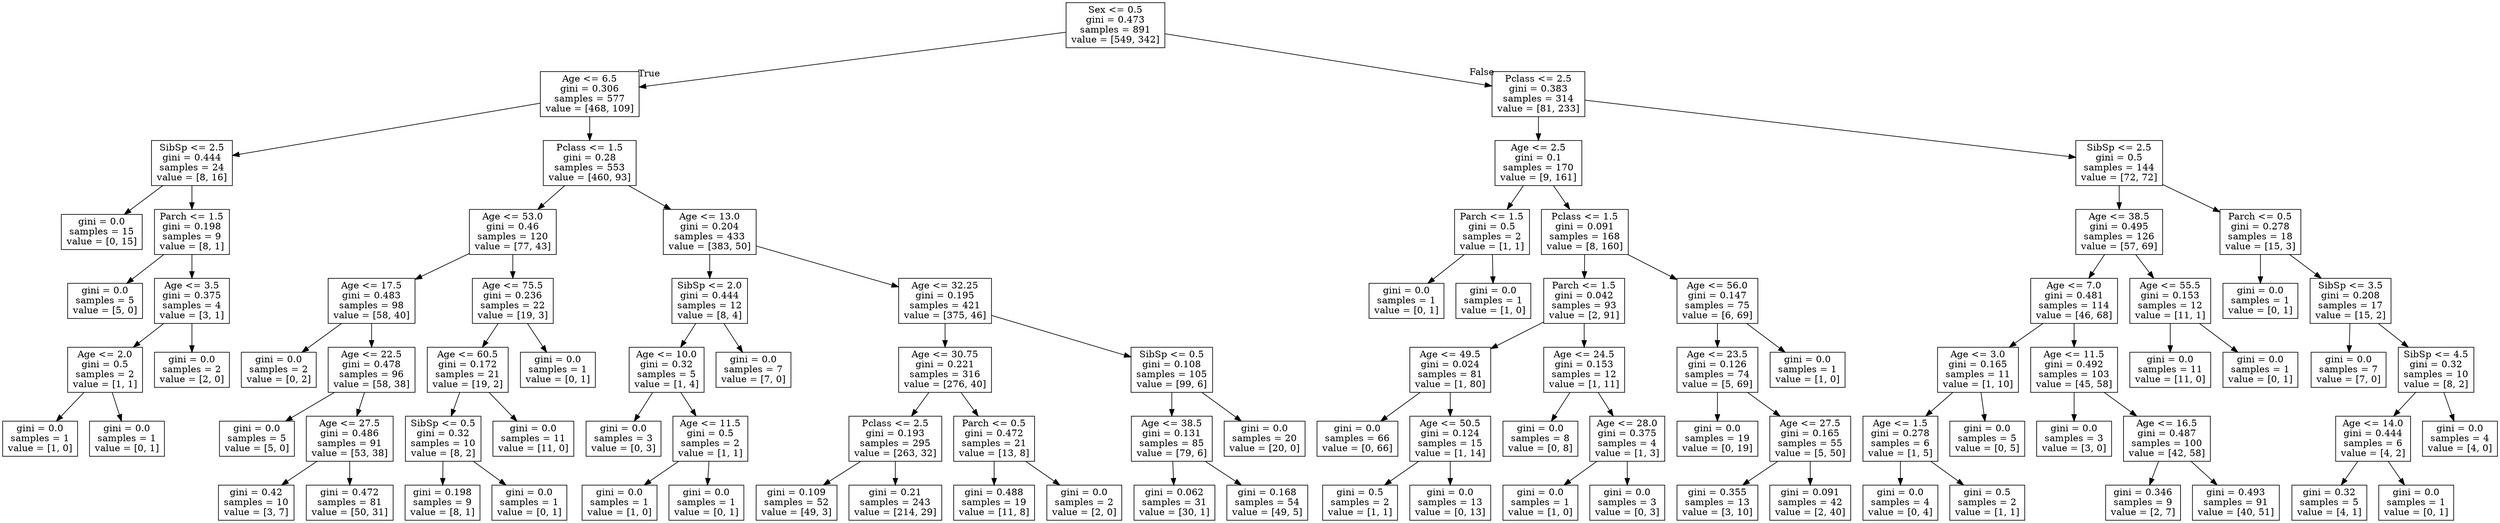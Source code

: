 digraph Tree {
node [shape=box] ;
0 [label="Sex <= 0.5\ngini = 0.473\nsamples = 891\nvalue = [549, 342]"] ;
1 [label="Age <= 6.5\ngini = 0.306\nsamples = 577\nvalue = [468, 109]"] ;
0 -> 1 [labeldistance=2.5, labelangle=45, headlabel="True"] ;
2 [label="SibSp <= 2.5\ngini = 0.444\nsamples = 24\nvalue = [8, 16]"] ;
1 -> 2 ;
3 [label="gini = 0.0\nsamples = 15\nvalue = [0, 15]"] ;
2 -> 3 ;
4 [label="Parch <= 1.5\ngini = 0.198\nsamples = 9\nvalue = [8, 1]"] ;
2 -> 4 ;
5 [label="gini = 0.0\nsamples = 5\nvalue = [5, 0]"] ;
4 -> 5 ;
6 [label="Age <= 3.5\ngini = 0.375\nsamples = 4\nvalue = [3, 1]"] ;
4 -> 6 ;
7 [label="Age <= 2.0\ngini = 0.5\nsamples = 2\nvalue = [1, 1]"] ;
6 -> 7 ;
8 [label="gini = 0.0\nsamples = 1\nvalue = [1, 0]"] ;
7 -> 8 ;
9 [label="gini = 0.0\nsamples = 1\nvalue = [0, 1]"] ;
7 -> 9 ;
10 [label="gini = 0.0\nsamples = 2\nvalue = [2, 0]"] ;
6 -> 10 ;
11 [label="Pclass <= 1.5\ngini = 0.28\nsamples = 553\nvalue = [460, 93]"] ;
1 -> 11 ;
12 [label="Age <= 53.0\ngini = 0.46\nsamples = 120\nvalue = [77, 43]"] ;
11 -> 12 ;
13 [label="Age <= 17.5\ngini = 0.483\nsamples = 98\nvalue = [58, 40]"] ;
12 -> 13 ;
14 [label="gini = 0.0\nsamples = 2\nvalue = [0, 2]"] ;
13 -> 14 ;
15 [label="Age <= 22.5\ngini = 0.478\nsamples = 96\nvalue = [58, 38]"] ;
13 -> 15 ;
16 [label="gini = 0.0\nsamples = 5\nvalue = [5, 0]"] ;
15 -> 16 ;
17 [label="Age <= 27.5\ngini = 0.486\nsamples = 91\nvalue = [53, 38]"] ;
15 -> 17 ;
18 [label="gini = 0.42\nsamples = 10\nvalue = [3, 7]"] ;
17 -> 18 ;
19 [label="gini = 0.472\nsamples = 81\nvalue = [50, 31]"] ;
17 -> 19 ;
20 [label="Age <= 75.5\ngini = 0.236\nsamples = 22\nvalue = [19, 3]"] ;
12 -> 20 ;
21 [label="Age <= 60.5\ngini = 0.172\nsamples = 21\nvalue = [19, 2]"] ;
20 -> 21 ;
22 [label="SibSp <= 0.5\ngini = 0.32\nsamples = 10\nvalue = [8, 2]"] ;
21 -> 22 ;
23 [label="gini = 0.198\nsamples = 9\nvalue = [8, 1]"] ;
22 -> 23 ;
24 [label="gini = 0.0\nsamples = 1\nvalue = [0, 1]"] ;
22 -> 24 ;
25 [label="gini = 0.0\nsamples = 11\nvalue = [11, 0]"] ;
21 -> 25 ;
26 [label="gini = 0.0\nsamples = 1\nvalue = [0, 1]"] ;
20 -> 26 ;
27 [label="Age <= 13.0\ngini = 0.204\nsamples = 433\nvalue = [383, 50]"] ;
11 -> 27 ;
28 [label="SibSp <= 2.0\ngini = 0.444\nsamples = 12\nvalue = [8, 4]"] ;
27 -> 28 ;
29 [label="Age <= 10.0\ngini = 0.32\nsamples = 5\nvalue = [1, 4]"] ;
28 -> 29 ;
30 [label="gini = 0.0\nsamples = 3\nvalue = [0, 3]"] ;
29 -> 30 ;
31 [label="Age <= 11.5\ngini = 0.5\nsamples = 2\nvalue = [1, 1]"] ;
29 -> 31 ;
32 [label="gini = 0.0\nsamples = 1\nvalue = [1, 0]"] ;
31 -> 32 ;
33 [label="gini = 0.0\nsamples = 1\nvalue = [0, 1]"] ;
31 -> 33 ;
34 [label="gini = 0.0\nsamples = 7\nvalue = [7, 0]"] ;
28 -> 34 ;
35 [label="Age <= 32.25\ngini = 0.195\nsamples = 421\nvalue = [375, 46]"] ;
27 -> 35 ;
36 [label="Age <= 30.75\ngini = 0.221\nsamples = 316\nvalue = [276, 40]"] ;
35 -> 36 ;
37 [label="Pclass <= 2.5\ngini = 0.193\nsamples = 295\nvalue = [263, 32]"] ;
36 -> 37 ;
38 [label="gini = 0.109\nsamples = 52\nvalue = [49, 3]"] ;
37 -> 38 ;
39 [label="gini = 0.21\nsamples = 243\nvalue = [214, 29]"] ;
37 -> 39 ;
40 [label="Parch <= 0.5\ngini = 0.472\nsamples = 21\nvalue = [13, 8]"] ;
36 -> 40 ;
41 [label="gini = 0.488\nsamples = 19\nvalue = [11, 8]"] ;
40 -> 41 ;
42 [label="gini = 0.0\nsamples = 2\nvalue = [2, 0]"] ;
40 -> 42 ;
43 [label="SibSp <= 0.5\ngini = 0.108\nsamples = 105\nvalue = [99, 6]"] ;
35 -> 43 ;
44 [label="Age <= 38.5\ngini = 0.131\nsamples = 85\nvalue = [79, 6]"] ;
43 -> 44 ;
45 [label="gini = 0.062\nsamples = 31\nvalue = [30, 1]"] ;
44 -> 45 ;
46 [label="gini = 0.168\nsamples = 54\nvalue = [49, 5]"] ;
44 -> 46 ;
47 [label="gini = 0.0\nsamples = 20\nvalue = [20, 0]"] ;
43 -> 47 ;
48 [label="Pclass <= 2.5\ngini = 0.383\nsamples = 314\nvalue = [81, 233]"] ;
0 -> 48 [labeldistance=2.5, labelangle=-45, headlabel="False"] ;
49 [label="Age <= 2.5\ngini = 0.1\nsamples = 170\nvalue = [9, 161]"] ;
48 -> 49 ;
50 [label="Parch <= 1.5\ngini = 0.5\nsamples = 2\nvalue = [1, 1]"] ;
49 -> 50 ;
51 [label="gini = 0.0\nsamples = 1\nvalue = [0, 1]"] ;
50 -> 51 ;
52 [label="gini = 0.0\nsamples = 1\nvalue = [1, 0]"] ;
50 -> 52 ;
53 [label="Pclass <= 1.5\ngini = 0.091\nsamples = 168\nvalue = [8, 160]"] ;
49 -> 53 ;
54 [label="Parch <= 1.5\ngini = 0.042\nsamples = 93\nvalue = [2, 91]"] ;
53 -> 54 ;
55 [label="Age <= 49.5\ngini = 0.024\nsamples = 81\nvalue = [1, 80]"] ;
54 -> 55 ;
56 [label="gini = 0.0\nsamples = 66\nvalue = [0, 66]"] ;
55 -> 56 ;
57 [label="Age <= 50.5\ngini = 0.124\nsamples = 15\nvalue = [1, 14]"] ;
55 -> 57 ;
58 [label="gini = 0.5\nsamples = 2\nvalue = [1, 1]"] ;
57 -> 58 ;
59 [label="gini = 0.0\nsamples = 13\nvalue = [0, 13]"] ;
57 -> 59 ;
60 [label="Age <= 24.5\ngini = 0.153\nsamples = 12\nvalue = [1, 11]"] ;
54 -> 60 ;
61 [label="gini = 0.0\nsamples = 8\nvalue = [0, 8]"] ;
60 -> 61 ;
62 [label="Age <= 28.0\ngini = 0.375\nsamples = 4\nvalue = [1, 3]"] ;
60 -> 62 ;
63 [label="gini = 0.0\nsamples = 1\nvalue = [1, 0]"] ;
62 -> 63 ;
64 [label="gini = 0.0\nsamples = 3\nvalue = [0, 3]"] ;
62 -> 64 ;
65 [label="Age <= 56.0\ngini = 0.147\nsamples = 75\nvalue = [6, 69]"] ;
53 -> 65 ;
66 [label="Age <= 23.5\ngini = 0.126\nsamples = 74\nvalue = [5, 69]"] ;
65 -> 66 ;
67 [label="gini = 0.0\nsamples = 19\nvalue = [0, 19]"] ;
66 -> 67 ;
68 [label="Age <= 27.5\ngini = 0.165\nsamples = 55\nvalue = [5, 50]"] ;
66 -> 68 ;
69 [label="gini = 0.355\nsamples = 13\nvalue = [3, 10]"] ;
68 -> 69 ;
70 [label="gini = 0.091\nsamples = 42\nvalue = [2, 40]"] ;
68 -> 70 ;
71 [label="gini = 0.0\nsamples = 1\nvalue = [1, 0]"] ;
65 -> 71 ;
72 [label="SibSp <= 2.5\ngini = 0.5\nsamples = 144\nvalue = [72, 72]"] ;
48 -> 72 ;
73 [label="Age <= 38.5\ngini = 0.495\nsamples = 126\nvalue = [57, 69]"] ;
72 -> 73 ;
74 [label="Age <= 7.0\ngini = 0.481\nsamples = 114\nvalue = [46, 68]"] ;
73 -> 74 ;
75 [label="Age <= 3.0\ngini = 0.165\nsamples = 11\nvalue = [1, 10]"] ;
74 -> 75 ;
76 [label="Age <= 1.5\ngini = 0.278\nsamples = 6\nvalue = [1, 5]"] ;
75 -> 76 ;
77 [label="gini = 0.0\nsamples = 4\nvalue = [0, 4]"] ;
76 -> 77 ;
78 [label="gini = 0.5\nsamples = 2\nvalue = [1, 1]"] ;
76 -> 78 ;
79 [label="gini = 0.0\nsamples = 5\nvalue = [0, 5]"] ;
75 -> 79 ;
80 [label="Age <= 11.5\ngini = 0.492\nsamples = 103\nvalue = [45, 58]"] ;
74 -> 80 ;
81 [label="gini = 0.0\nsamples = 3\nvalue = [3, 0]"] ;
80 -> 81 ;
82 [label="Age <= 16.5\ngini = 0.487\nsamples = 100\nvalue = [42, 58]"] ;
80 -> 82 ;
83 [label="gini = 0.346\nsamples = 9\nvalue = [2, 7]"] ;
82 -> 83 ;
84 [label="gini = 0.493\nsamples = 91\nvalue = [40, 51]"] ;
82 -> 84 ;
85 [label="Age <= 55.5\ngini = 0.153\nsamples = 12\nvalue = [11, 1]"] ;
73 -> 85 ;
86 [label="gini = 0.0\nsamples = 11\nvalue = [11, 0]"] ;
85 -> 86 ;
87 [label="gini = 0.0\nsamples = 1\nvalue = [0, 1]"] ;
85 -> 87 ;
88 [label="Parch <= 0.5\ngini = 0.278\nsamples = 18\nvalue = [15, 3]"] ;
72 -> 88 ;
89 [label="gini = 0.0\nsamples = 1\nvalue = [0, 1]"] ;
88 -> 89 ;
90 [label="SibSp <= 3.5\ngini = 0.208\nsamples = 17\nvalue = [15, 2]"] ;
88 -> 90 ;
91 [label="gini = 0.0\nsamples = 7\nvalue = [7, 0]"] ;
90 -> 91 ;
92 [label="SibSp <= 4.5\ngini = 0.32\nsamples = 10\nvalue = [8, 2]"] ;
90 -> 92 ;
93 [label="Age <= 14.0\ngini = 0.444\nsamples = 6\nvalue = [4, 2]"] ;
92 -> 93 ;
94 [label="gini = 0.32\nsamples = 5\nvalue = [4, 1]"] ;
93 -> 94 ;
95 [label="gini = 0.0\nsamples = 1\nvalue = [0, 1]"] ;
93 -> 95 ;
96 [label="gini = 0.0\nsamples = 4\nvalue = [4, 0]"] ;
92 -> 96 ;
}